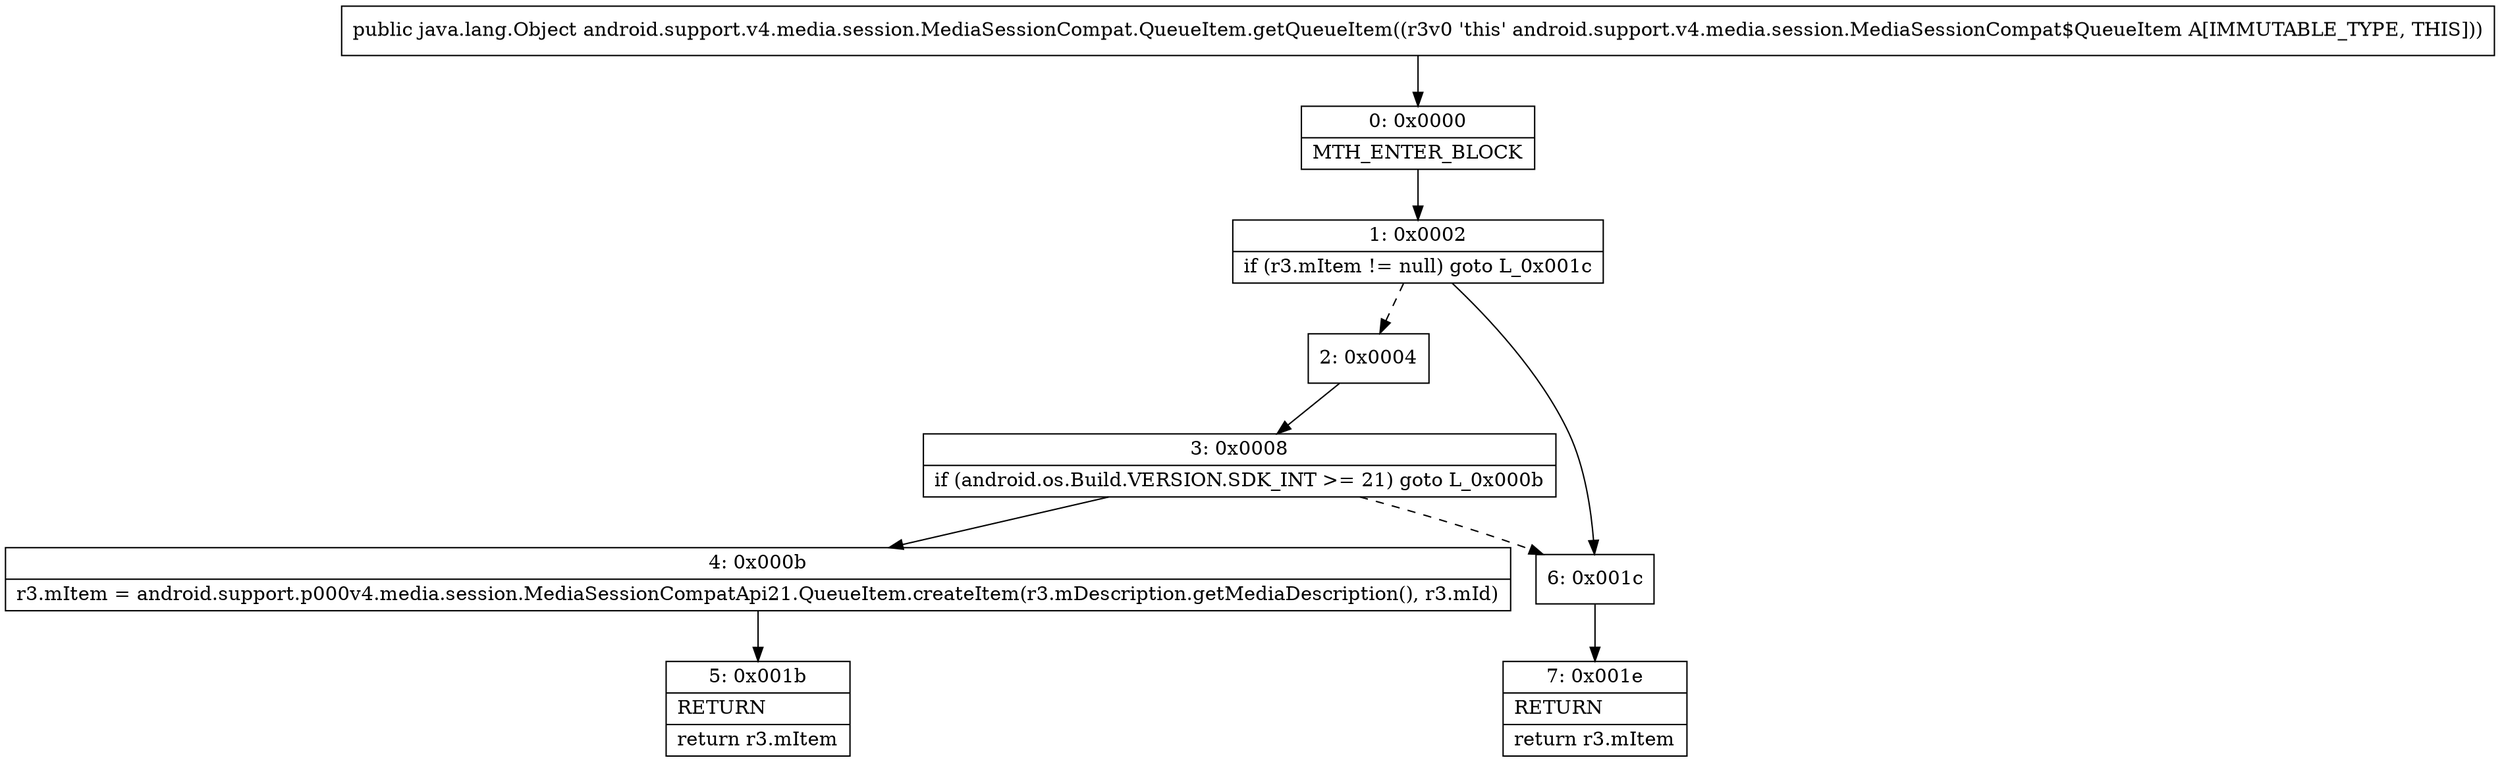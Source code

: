 digraph "CFG forandroid.support.v4.media.session.MediaSessionCompat.QueueItem.getQueueItem()Ljava\/lang\/Object;" {
Node_0 [shape=record,label="{0\:\ 0x0000|MTH_ENTER_BLOCK\l}"];
Node_1 [shape=record,label="{1\:\ 0x0002|if (r3.mItem != null) goto L_0x001c\l}"];
Node_2 [shape=record,label="{2\:\ 0x0004}"];
Node_3 [shape=record,label="{3\:\ 0x0008|if (android.os.Build.VERSION.SDK_INT \>= 21) goto L_0x000b\l}"];
Node_4 [shape=record,label="{4\:\ 0x000b|r3.mItem = android.support.p000v4.media.session.MediaSessionCompatApi21.QueueItem.createItem(r3.mDescription.getMediaDescription(), r3.mId)\l}"];
Node_5 [shape=record,label="{5\:\ 0x001b|RETURN\l|return r3.mItem\l}"];
Node_6 [shape=record,label="{6\:\ 0x001c}"];
Node_7 [shape=record,label="{7\:\ 0x001e|RETURN\l|return r3.mItem\l}"];
MethodNode[shape=record,label="{public java.lang.Object android.support.v4.media.session.MediaSessionCompat.QueueItem.getQueueItem((r3v0 'this' android.support.v4.media.session.MediaSessionCompat$QueueItem A[IMMUTABLE_TYPE, THIS])) }"];
MethodNode -> Node_0;
Node_0 -> Node_1;
Node_1 -> Node_2[style=dashed];
Node_1 -> Node_6;
Node_2 -> Node_3;
Node_3 -> Node_4;
Node_3 -> Node_6[style=dashed];
Node_4 -> Node_5;
Node_6 -> Node_7;
}

